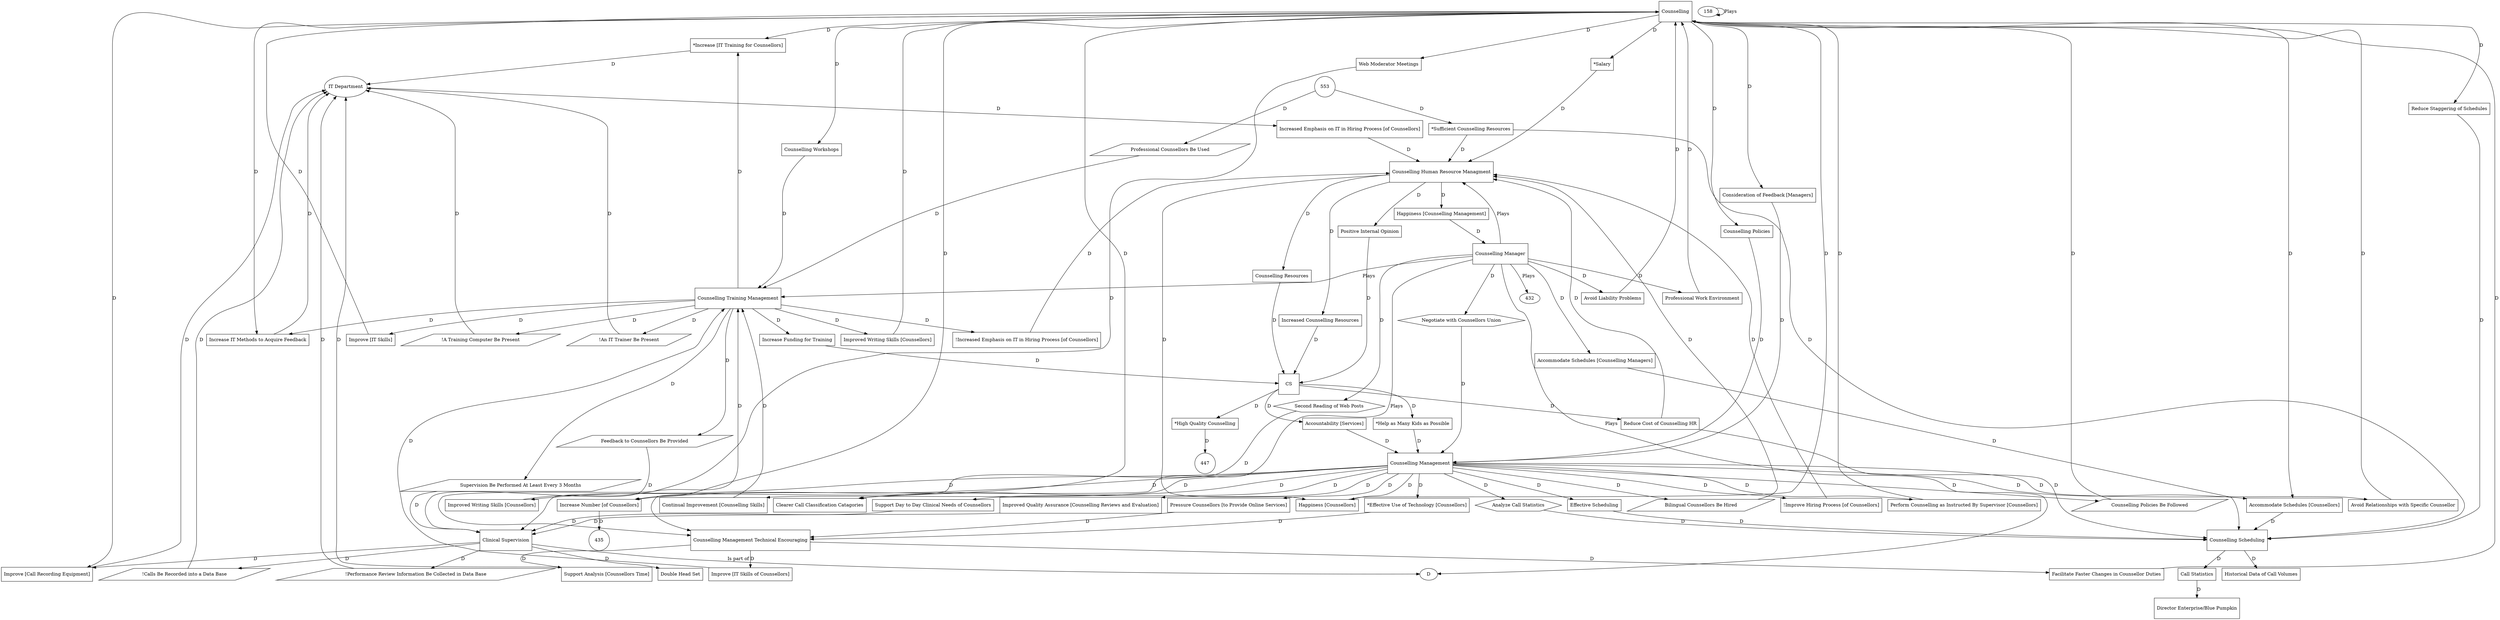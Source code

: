  digraph  RootGraph {
  "Counselling" [width="0.875", height="0.875", pos="1322.48065666833,531.951968503937", label=Counselling, shape=box];
  "*Increase [IT Training for Counsellors]" [width="0.959270745673519", height="0.576656078653515", pos="1325.71484920645,306.416311744912", label="*Increase [IT Training for Counsellors]", shape=box];
  "IT Department" [width="0.915667358132369", height="0.891300179474155", pos="1342.20472440945,104.23937007874", label="IT Department", shape=ellipse];
  "Improve [IT Skills]" [width="0.816179286622626", height="0.490638069621911", pos="1121.10236220472,354.343285467019", label="Improve [IT Skills]", shape=box];
  "Counselling Training Management" [width="0.875", height="0.875", pos="545.350393700787,87.2314960629921", label="Counselling Training Management", shape=box];
  "Increased Emphasis on IT in Hiring Process [of Counsellors]" [width="1.22047244094488", height="0.733674882794237", pos="956.692913385827,312.068988693978", label="Increased Emphasis on IT in Hiring Process [of Counsellors]", shape=box];
  "Counselling Human Resource Managment" [width="0.875", height="0.875", pos="180.318897637795,673.684251968504", label="Counselling Human Resource Managment", shape=box];
  "Improve [Call Recording Equipment]" [width="0.982385329531612", height="0.590551181102362", pos="1122.45248603637,444.396850393701", label="Improve [Call Recording Equipment]", shape=box];
  "Clinical Supervision" [width="0.875", height="0.875", pos="472.287401574803,908.959842519685", label="Clinical Supervision", shape=box];
  "Counselling Management Technical Encouraging" [width="0.875", height="0.875", pos="1271.65748031496,963.455905511811", label="Counselling Management Technical Encouraging", shape=box];
  "Support Analysis [Counsellors Time]" [width="0.984251968503936", height="0.591673292575997", pos="1523.62204724409,506.75905511811", label="Support Analysis [Counsellors Time]", shape=box];
  "Consideration of Feedback [Managers]" [width="0.984251968503933", height="0.591673292575996", pos="1051.65354330709,734.907635483012", label="Consideration of Feedback [Managers]", shape=box];
  "Counselling Management" [width="0.875", height="0.875", pos="945.673228346457,959.983464566929", label="Counselling Management", shape=box];
  "Improved Writing Skills [Counsellors]" [width="0.816179286622626", height="0.490638069621911", pos="1031.4296984129,494.765375950304", label="Improved Writing Skills [Counsellors]", shape=box];
  "Perform Counselling as Instructed By Supervisor [Counsellors]" [width="0.816179286622626", height="0.490638069621911", pos="1120.06636457922,700.170057120562", label="Perform Counselling as Instructed By Supervisor [Counsellors]", shape=box];
  "Counselling Manager" [width="0.875", height="0.875", pos="877.322834645669,124.400787401575", label="Counselling Manager", shape=box];
  "Professional Work Environment" [width="0.816179286622626", height="0.490638069621911", pos="1269.53993463338,341.694509808572", label="Professional Work Environment", shape=box];
  "Reduce Staggering of Schedules" [width="0.816179286622626", height="0.490638069621911", pos="1058.74015748032,460.749627918808", label="Reduce Staggering of Schedules", shape=box];
  "Counselling Scheduling" [width="0.875", height="0.875", pos="208.665354330709,381.715748031496", label="Counselling Scheduling", shape=box];
  "Increase IT Methods to Acquire Feedback" [width="0.816179286622626", height="0.490638069621911", pos="1392.19234883119,307.678761777076", label="Increase IT Methods to Acquire Feedback", shape=box];
  "Double Head Set" [width="0.8125", height="0.5078125", pos="373.659448818898,950.237155511811", label="Double Head Set", shape=box];
  "Counselling Workshops" [width="0.8125", height="0.5078125", pos="984.135826771654,523.766929133858", label="Counselling Workshops", shape=box];
  "Web Moderator Meetings" [width="0.8125", height="0.5078125", pos="1354.4468503937,739.2", label="Web Moderator Meetings", shape=box];
  "Counselling Policies" [width="0.8125", height="0.5078125", pos="1290.27755905512,737.926624015748", label="Counselling Policies", shape=box];
  "Avoid Liability Problems" [width="0.816179286622626", height="0.490638069621911", pos="1190.16985589322,358.70238382432", label="Avoid Liability Problems", shape=box];
  "Accommodate Schedules [Counselling Managers]" [width="1.01302968032341", height="0.608972728137111", pos="401.102362204724,313.249002464905", label="Accommodate Schedules [Counselling Managers]", shape=box];
  "Second Reading of Web Posts" [width="0.78125", height="0.5", pos="780.72342519685,320.664566929134", label="Second Reading of Web Posts", sides="6", shape=polygon];
  "!Increased Emphasis on IT in Hiring Process [of Counsellors]" [width="1.08267716535433", height="0.650840621833598", pos="311.102362204724,284.903595881707", label="!Increased Emphasis on IT in Hiring Process [of Counsellors]", shape=box];
  "Improved Writing Skills [Counsellors]1" [width="0.816179286622626", height="0.490638069621911", pos="723.215970878436,507.414151608751", label="Improved Writing Skills [Counsellors]", shape=box];
  "Improve [IT Skills of Counsellors]" [width="0.919900666933361", height="0.552989146950475", pos="797.053431883617,501.089763779528", label="Improve [IT Skills of Counsellors]", shape=box];
  "Continual Improvement [Counselling Skills]" [width="1.07738098189399", height="0.647656873762635", pos="655.32114841905,625.175691127222", label="Continual Improvement [Counselling Skills]", shape=box];
  "Feedback to Counsellors Be Provided" [width="0.812499999999998", height="0.5", pos="496.576771653543,529.436220472441", label="Feedback to Counsellors Be Provided", shape=parallelogram];
  "Supervision Be Performed At Least Every 3 Months" [width="0.812499999999998", height="0.5", pos="558.938976377953,530.428346456693", label="Supervision Be Performed At Least Every 3 Months", shape=parallelogram];
  "Happiness [Counsellors]" [width="0.816179286622626", height="0.490638069621911", pos="1003.08324171999,643.477143734735", label="Happiness [Counsellors]", shape=box];
  "Happiness [Counselling Management]" [width="0.816179286622626", height="0.490638069621911", pos="695.905511811024,280.642498065444", label="Happiness [Counselling Management]", shape=box];
  "Accommodate Schedules [Counsellors]" [width="1.01302968032341", height="0.608972728137111", pos="655.8391472318,715.768687504275", label="Accommodate Schedules [Counsellors]", shape=box];
  "Effective Scheduling" [width="0.816179286622626", height="0.490638069621911", pos="622.204724409449,756.862970506389", label="Effective Scheduling", shape=box];
  "!Improve Hiring Process [of Counsellors]" [width="0.984251968503937", height="0.591673292575998", pos="555.590551181102,828.531734595728", label="!Improve Hiring Process [of Counsellors]", shape=box];
  "!Performance Review Information Be Collected in Data Base" [width="0.812499999999998", height="0.5", pos="1001.1437007874,405.703937007874", label="!Performance Review Information Be Collected in Data Base", shape=parallelogram];
  "!Calls Be Recorded into a Data Base" [width="0.812499999999998", height="0.5", pos="985.942913385827,359.357480314961", label="!Calls Be Recorded into a Data Base", shape=parallelogram];
  "Support Day to Day Clinical Needs of Counsellors" [width="0.816179286622626", height="0.490638069621911", pos="677.776339333196,1065.36690751426", label="Support Day to Day Clinical Needs of Counsellors", shape=box];
  "Call Statistics" [width="0.8125", height="0.5078125", pos="247.127952755906,207.55999015748", label="Call Statistics", shape=box];
  "Director Enterprise/Blue Pumpkin" [width="0.875", height="0.875", pos="239.208661417323,107.392913385827", label="Director Enterprise/Blue Pumpkin", shape=box];
  "Analyze Call Statistics" [width="0.78125", height="0.5", pos="633.764763779528,501.089763779528", label="Analyze Call Statistics", sides="6", shape=polygon];
  "Clearer Call Classification Catagories" [width="0.959270745673521", height="0.576656078653516", pos="1228.30089882504,741.117546522804", label="Clearer Call Classification Catagories", shape=box];
  "Avoid Relationships with Specific Counsellor" [width="0.816179286622626", height="0.490638069621911", pos="1167.49269053889,738.544903509359", label="Avoid Relationships with Specific Counsellor", shape=box];
  "Improved Quality Assurance [Counselling Reviews and Evaluation]" [width="1.14364106313317", height="0.6874884633227", pos="678.226380610411,1019.35748031496", label="Improved Quality Assurance [Counselling Reviews and Evaluation]", shape=box];
  "Increase Number [of Counsellors]" [width="0.841160509453046", height="0.505655283544395", pos="671.071050369113,912.83666107374", label="Increase Number [of Counsellors]", shape=box];
  "435" [width="0.875", height="0.875", pos="31.5,31.5", shape=circle];
  "Counselling Resources" [width="0.8125", height="0.5078125", pos="129.879921259843,865.197785433071", label="Counselling Resources", shape=box];
  "CS" [width="0.875", height="0.875", pos="220.043491313994,991.011023622047", label=CS, shape=box];
  "*High Quality Counselling" [width="0.78740157480315", height="0.473338634060798", pos="676.740341707695,1104.36453358326", label="*High Quality Counselling", shape=box];
  "447" [width="0.875", height="0.875", pos="31.5,31.5", shape=circle];
  "*Help as Many Kids as Possible" [width="0.816179286622626", height="0.490638069621911", pos="675.704344082194,980.327537435522", label="*Help as Many Kids as Possible", shape=box];
  "*Effective Use of Technology [Counsellors]" [width="0.984251968503938", height="0.591673292575998", pos="1115.43307086614,985.814173228346", label="*Effective Use of Technology [Counsellors]", shape=box];
  "Facilitate Faster Changes in Counsellor Duties" [width="0.816179286622626", height="0.490638069621911", pos="1445.28796612944,751.193679167806", label="Facilitate Faster Changes in Counsellor Duties", shape=box];
  "Pressure Counsellors [to Provide Online Services]" [width="0.982385329531611", height="0.590551181102362", pos="1116.78319469778,936.207874015748", label="Pressure Counsellors [to Provide Online Services]", shape=box];
  "Accountability [Services]" [width="0.816179286622626", height="0.490638069621911", pos="672.107047994614,950.670887761327", label="Accountability [Services]", shape=box];
  "Reduce Cost of Counselling HR" [width="0.816179286622626", height="0.490638069621911", pos="265.03937007874,858.910214600877", label="Reduce Cost of Counselling HR", shape=box];
  "Negotiate with Counsellors Union" [width="0.78125", height="0.5", pos="877.101377952756,292.31811023622", label="Negotiate with Counsellors Union", sides="6", shape=polygon];
  "Historical Data of Call Volumes" [width="0.8125", height="0.5078125", pos="160.157480314961,209.12125984252", label="Historical Data of Call Volumes", shape=box];
  "Bilingual Counsellors Be Hired" [width="0.812499999999998", height="0.5", pos="598.624015748032,791.215748031496", label="Bilingual Counsellors Be Hired", shape=parallelogram];
  "Counselling Policies Be Followed" [width="0.812499999999998", height="0.5", pos="1110.66732283465,739.2", label="Counselling Policies Be Followed", shape=parallelogram];
  "!An IT Trainer Be Present" [width="0.812499999999998", height="0.5", pos="1091.85236220472,70.2236220472441", label="!An IT Trainer Be Present", shape=parallelogram];
  "!A Training Computer Be Present" [width="0.812499999999998", height="0.5", pos="1087.99015748032,19.2", label="!A Training Computer Be Present", shape=parallelogram];
  "Increase Funding for Training" [width="0.816179286622626", height="0.490638069621911", pos="338.740157480315,858.910214600877", label="Increase Funding for Training", shape=box];
  "Increased Counselling Resources" [width="0.816179286622626", height="0.490638069621911", pos="56.3115881766823,868.938604296761", label="Increased Counselling Resources", shape=box];
  "*Salary" [width="0.8125", height="0.5078125", pos="1052.16732283465,569.12125984252", label="*Salary", shape=box];
  "Positive Internal Opinion" [width="0.816179286622626", height="0.490638069621911", pos="198.043871641249,864.57950593946", label="Positive Internal Opinion", shape=box];
  "553" [width="0.875", height="0.875", pos="31.5,31.5", shape=circle];
  "*Sufficient Counselling Resources" [width="0.816179286622626", height="0.490638069621911", pos="133.609671665837,528.7811239818", label="*Sufficient Counselling Resources", shape=box];
  "Professional Counsellors Be Used" [width="0.812499999999998", height="0.5", pos="67.517716535433,114.585826771654", label="Professional Counsellors Be Used", shape=parallelogram];
  "158" [width="0.643373016637128", height="0.0578252114847109", pos="31.4687176962724,10.1505914209823", shape=ellipse];
  "432" [width="0.644241278868633", height="0.0578252114847109", pos="31.5000000000003,10.1845287576415", shape=ellipse];
  "Counselling"->"*Increase [IT Training for Counsellors]" [label=D];
  "*Increase [IT Training for Counsellors]"->"IT Department" [label=D];
  "Improve [IT Skills]"->"Counselling" [label=D];
  "Counselling Training Management"->"Improve [IT Skills]" [label=D];
  "Counselling Training Management"->"*Increase [IT Training for Counsellors]" [label=D];
  "IT Department"->"Increased Emphasis on IT in Hiring Process [of Counsellors]" [label=D];
  "Increased Emphasis on IT in Hiring Process [of Counsellors]"->"Counselling Human Resource Managment" [label=D];
  "Counselling"->"Improve [Call Recording Equipment]" [label=D];
  "Improve [Call Recording Equipment]"->"IT Department" [label=D];
  "Clinical Supervision"->"Improve [Call Recording Equipment]" [label=D];
  "Counselling Management Technical Encouraging"->"Support Analysis [Counsellors Time]" [label=D];
  "Support Analysis [Counsellors Time]"->"IT Department" [label=D];
  "Counselling"->"Consideration of Feedback [Managers]" [label=D];
  "Consideration of Feedback [Managers]"->"Counselling Management" [label=D];
  "Improved Writing Skills [Counsellors]"->"Counselling" [label=D];
  "Counselling Training Management"->"Improved Writing Skills [Counsellors]" [label=D];
  "Perform Counselling as Instructed By Supervisor [Counsellors]"->"Counselling" [label=D];
  "Counselling Management"->"Perform Counselling as Instructed By Supervisor [Counsellors]" [label=D];
  "Counselling Manager"->"Professional Work Environment" [label=D];
  "Professional Work Environment"->"Counselling" [label=D];
  "Counselling"->"Reduce Staggering of Schedules" [label=D];
  "Reduce Staggering of Schedules"->"Counselling Scheduling" [label=D];
  "Counselling"->"Increase IT Methods to Acquire Feedback" [label=D];
  "Counselling Training Management"->"Increase IT Methods to Acquire Feedback" [label=D];
  "Increase IT Methods to Acquire Feedback"->"IT Department" [label=D];
  "Clinical Supervision"->"Double Head Set" [label=D];
  "Counselling Workshops"->"Counselling Training Management" [label=D];
  "Counselling"->"Counselling Workshops" [label=D];
  "Web Moderator Meetings"->"Counselling Management Technical Encouraging" [label=D];
  "Counselling"->"Web Moderator Meetings" [label=D];
  "Counselling Policies"->"Counselling Management" [label=D];
  "Counselling"->"Counselling Policies" [label=D];
  "Avoid Liability Problems"->"Counselling" [label=D];
  "Counselling Manager"->"Avoid Liability Problems" [label=D];
  "Accommodate Schedules [Counselling Managers]"->"Counselling Scheduling" [label=D];
  "Counselling Manager"->"Accommodate Schedules [Counselling Managers]" [label=D];
  "Second Reading of Web Posts"->"Clinical Supervision" [label=D];
  "Counselling Manager"->"Second Reading of Web Posts" [label=D];
  "Counselling Training Management"->"!Increased Emphasis on IT in Hiring Process [of Counsellors]" [label=D];
  "!Increased Emphasis on IT in Hiring Process [of Counsellors]"->"Counselling Human Resource Managment" [label=D];
  "Improved Writing Skills [Counsellors]1"->"Counselling Training Management" [label=D];
  "Counselling Management"->"Improved Writing Skills [Counsellors]1" [label=D];
  "Improve [IT Skills of Counsellors]"->"Counselling Training Management" [label=D];
  "Counselling Management Technical Encouraging"->"Improve [IT Skills of Counsellors]" [label=D];
  "Continual Improvement [Counselling Skills]"->"Counselling Training Management" [label=D];
  "Counselling Management"->"Continual Improvement [Counselling Skills]" [label=D];
  "Counselling Training Management"->"Feedback to Counsellors Be Provided" [label=D];
  "Feedback to Counsellors Be Provided"->"Clinical Supervision" [label=D];
  "Supervision Be Performed At Least Every 3 Months"->"Clinical Supervision" [label=D];
  "Counselling Training Management"->"Supervision Be Performed At Least Every 3 Months" [label=D];
  "Counselling Human Resource Managment"->"Happiness [Counsellors]" [label=D];
  "Happiness [Counsellors]"->"Counselling" [label=D];
  "Counselling Human Resource Managment"->"Happiness [Counselling Management]" [label=D];
  "Happiness [Counselling Management]"->"Counselling Manager" [label=D];
  "Accommodate Schedules [Counsellors]"->"Counselling Scheduling" [label=D];
  "Counselling Management"->"Accommodate Schedules [Counsellors]" [label=D];
  "Effective Scheduling"->"Counselling Scheduling" [label=D];
  "Counselling Management"->"Effective Scheduling" [label=D];
  "!Improve Hiring Process [of Counsellors]"->"Counselling Human Resource Managment" [label=D];
  "Counselling Management"->"!Improve Hiring Process [of Counsellors]" [label=D];
  "Counselling Management"->"Happiness [Counsellors]" [label=D];
  "Clinical Supervision"->"!Performance Review Information Be Collected in Data Base" [label=D];
  "Clinical Supervision"->"!Calls Be Recorded into a Data Base" [label=D];
  "!Performance Review Information Be Collected in Data Base"->"IT Department" [label=D];
  "!Calls Be Recorded into a Data Base"->"IT Department" [label=D];
  "Counselling Management"->"Support Day to Day Clinical Needs of Counsellors" [label=D];
  "Counselling Scheduling"->"Call Statistics" [label=D];
  "Call Statistics"->"Director Enterprise/Blue Pumpkin" [label=D];
  "Analyze Call Statistics"->"Counselling Scheduling" [label=D];
  "Counselling Management"->"Analyze Call Statistics" [label=D];
  "Counselling"->"Clearer Call Classification Catagories" [label=D];
  "Avoid Relationships with Specific Counsellor"->"Counselling" [label=D];
  "Improved Quality Assurance [Counselling Reviews and Evaluation]"->"Clinical Supervision" [label=D];
  "Counselling Management"->"Improved Quality Assurance [Counselling Reviews and Evaluation]" [label=D];
  "Counselling Management"->"Increase Number [of Counsellors]" [label=D];
  "Increase Number [of Counsellors]"->"435" [label=D];
  "Counselling Human Resource Managment"->"Counselling Resources" [label=D];
  "Counselling Resources"->"CS" [label=D];
  "*High Quality Counselling"->"447" [label=D];
  "CS"->"*High Quality Counselling" [label=D];
  "*Help as Many Kids as Possible"->"Counselling Management" [label=D];
  "CS"->"*Help as Many Kids as Possible" [label=D];
  "Counselling Management"->"*Effective Use of Technology [Counsellors]" [label=D];
  "*Effective Use of Technology [Counsellors]"->"Counselling Management Technical Encouraging" [label=D];
  "Counselling Management Technical Encouraging"->"Facilitate Faster Changes in Counsellor Duties" [label=D];
  "Facilitate Faster Changes in Counsellor Duties"->"Counselling" [label=D];
  "Counselling Management"->"Pressure Counsellors [to Provide Online Services]" [label=D];
  "Pressure Counsellors [to Provide Online Services]"->"Counselling Management Technical Encouraging" [label=D];
  "Counselling Management"->"Avoid Relationships with Specific Counsellor" [label=D];
  "Counselling Management"->"Clearer Call Classification Catagories" [label=D];
  "Accountability [Services]"->"Counselling Management" [label=D];
  "Reduce Cost of Counselling HR"->"Counselling Scheduling" [label=D];
  "CS"->"Reduce Cost of Counselling HR" [label=D];
  "Negotiate with Counsellors Union"->"Counselling Management" [label=D];
  "Counselling Manager"->"Negotiate with Counsellors Union" [label=D];
  "Counselling Scheduling"->"Historical Data of Call Volumes" [label=D];
  "Reduce Cost of Counselling HR"->"Counselling Human Resource Managment" [label=D];
  "Bilingual Counsellors Be Hired"->"Counselling Human Resource Managment" [label=D];
  "Counselling Management"->"Bilingual Counsellors Be Hired" [label=D];
  "Counselling Policies Be Followed"->"Counselling" [label=D];
  "Counselling Management"->"Counselling Policies Be Followed" [label=D];
  "Counselling Training Management"->"!An IT Trainer Be Present" [label=D];
  "!An IT Trainer Be Present"->"IT Department" [label=D];
  "Counselling Training Management"->"!A Training Computer Be Present" [label=D];
  "!A Training Computer Be Present"->"IT Department" [label=D];
  "Increase Funding for Training"->"CS" [label=D];
  "Counselling Training Management"->"Increase Funding for Training" [label=D];
  "Increased Counselling Resources"->"CS" [label=D];
  "Counselling Human Resource Managment"->"Increased Counselling Resources" [label=D];
  "CS"->"Accountability [Services]" [label=D];
  "Counselling"->"*Salary" [label=D];
  "*Salary"->"Counselling Human Resource Managment" [label=D];
  "Positive Internal Opinion"->"CS" [label=D];
  "Counselling Human Resource Managment"->"Positive Internal Opinion" [label=D];
  "Support Day to Day Clinical Needs of Counsellors"->"Clinical Supervision" [label=D];
  "553"->"*Sufficient Counselling Resources" [label=D];
  "*Sufficient Counselling Resources"->"Counselling Human Resource Managment" [label=D];
  "*Sufficient Counselling Resources"->"Counselling Scheduling" [label=D];
  "Professional Counsellors Be Used"->"Counselling Training Management" [label=D];
  "553"->"Professional Counsellors Be Used" [label=D];
  "Counselling"->"Accommodate Schedules [Counsellors]" [label=D];
  "Counselling"->"Increase Number [of Counsellors]" [label=D];
  "Counselling Manager"->"Counselling Training Management" [label=Plays];
  "158"->"158" [label=Plays];
  "Counselling Manager"->"Counselling Human Resource Managment" [label=Plays];
  "Counselling Manager"->"432" [label=Plays];
  "Counselling Manager"->"D" [label=Plays];
  "Counselling Manager"->"Counselling Management Technical Encouraging" [label=Plays];
  "Clinical Supervision"->"D" [label="Is part of"];
}
